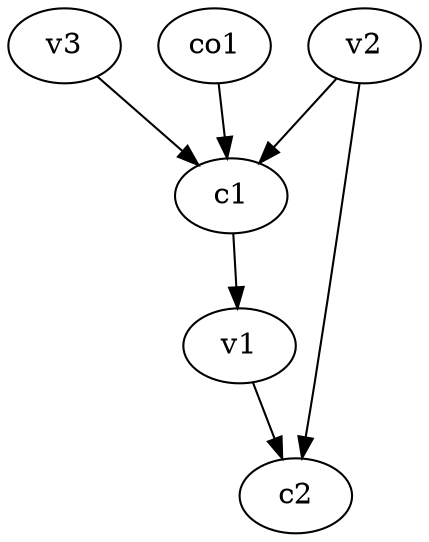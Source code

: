 strict digraph  {
c1;
c2;
v1;
v2;
v3;
co1;
c1 -> v1  [weight=1];
v1 -> c2  [weight=1];
v2 -> c2  [weight=1];
v2 -> c1  [weight=1];
v3 -> c1  [weight=1];
co1 -> c1  [weight=1];
}
